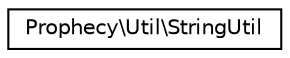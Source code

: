 digraph "Graphical Class Hierarchy"
{
  edge [fontname="Helvetica",fontsize="10",labelfontname="Helvetica",labelfontsize="10"];
  node [fontname="Helvetica",fontsize="10",shape=record];
  rankdir="LR";
  Node0 [label="Prophecy\\Util\\StringUtil",height=0.2,width=0.4,color="black", fillcolor="white", style="filled",URL="$classProphecy_1_1Util_1_1StringUtil.html"];
}
